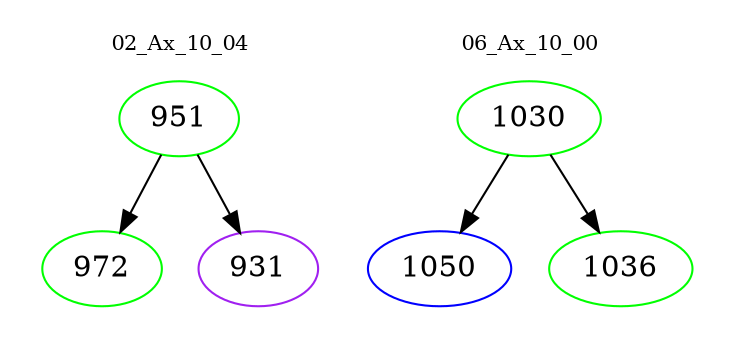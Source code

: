 digraph{
subgraph cluster_0 {
color = white
label = "02_Ax_10_04";
fontsize=10;
T0_951 [label="951", color="green"]
T0_951 -> T0_972 [color="black"]
T0_972 [label="972", color="green"]
T0_951 -> T0_931 [color="black"]
T0_931 [label="931", color="purple"]
}
subgraph cluster_1 {
color = white
label = "06_Ax_10_00";
fontsize=10;
T1_1030 [label="1030", color="green"]
T1_1030 -> T1_1050 [color="black"]
T1_1050 [label="1050", color="blue"]
T1_1030 -> T1_1036 [color="black"]
T1_1036 [label="1036", color="green"]
}
}
